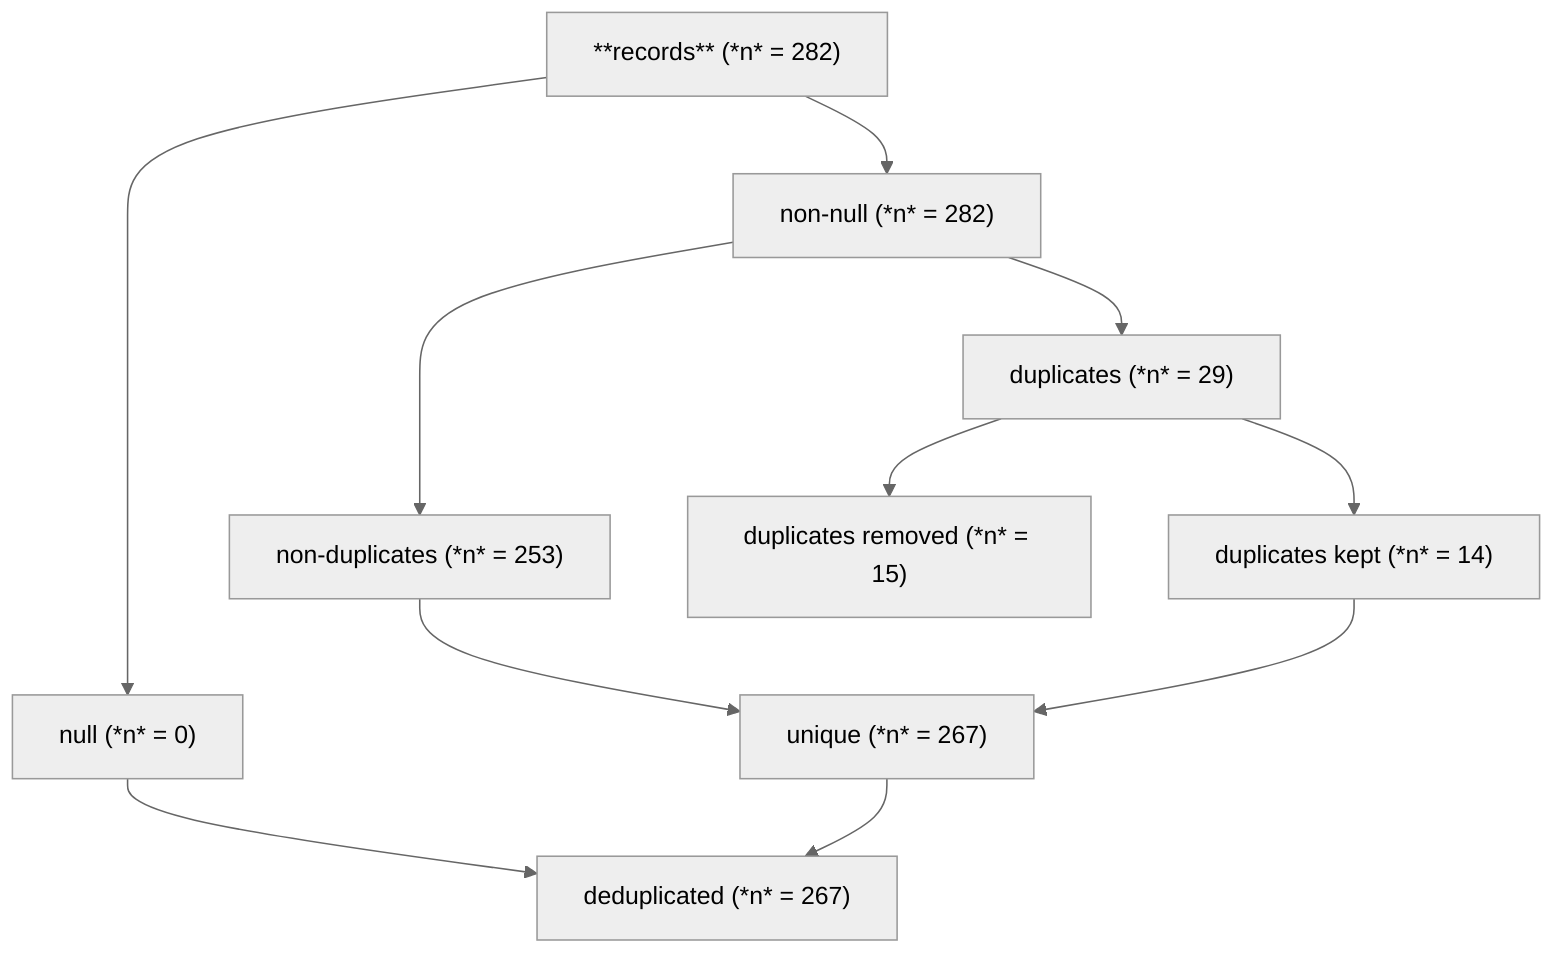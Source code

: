 ---
config:
  theme: neutral
  curve: stepBefore
---
graph TD;
A["**records** (*n* = 282)"];
B["null (*n* = 0)"];
C["non-null (*n* = 282)"];
D["non-duplicates (*n* = 253)"];
E["duplicates (*n* = 29)"];
F["duplicates kept (*n* = 14)"];
G["duplicates removed (*n* = 15)"];
H["unique (*n* = 267)"];
I["deduplicated (*n* = 267)"];

A --> B & C;
C --> D & E;
E --> F & G;
D & F --> H;
B & H --> I
